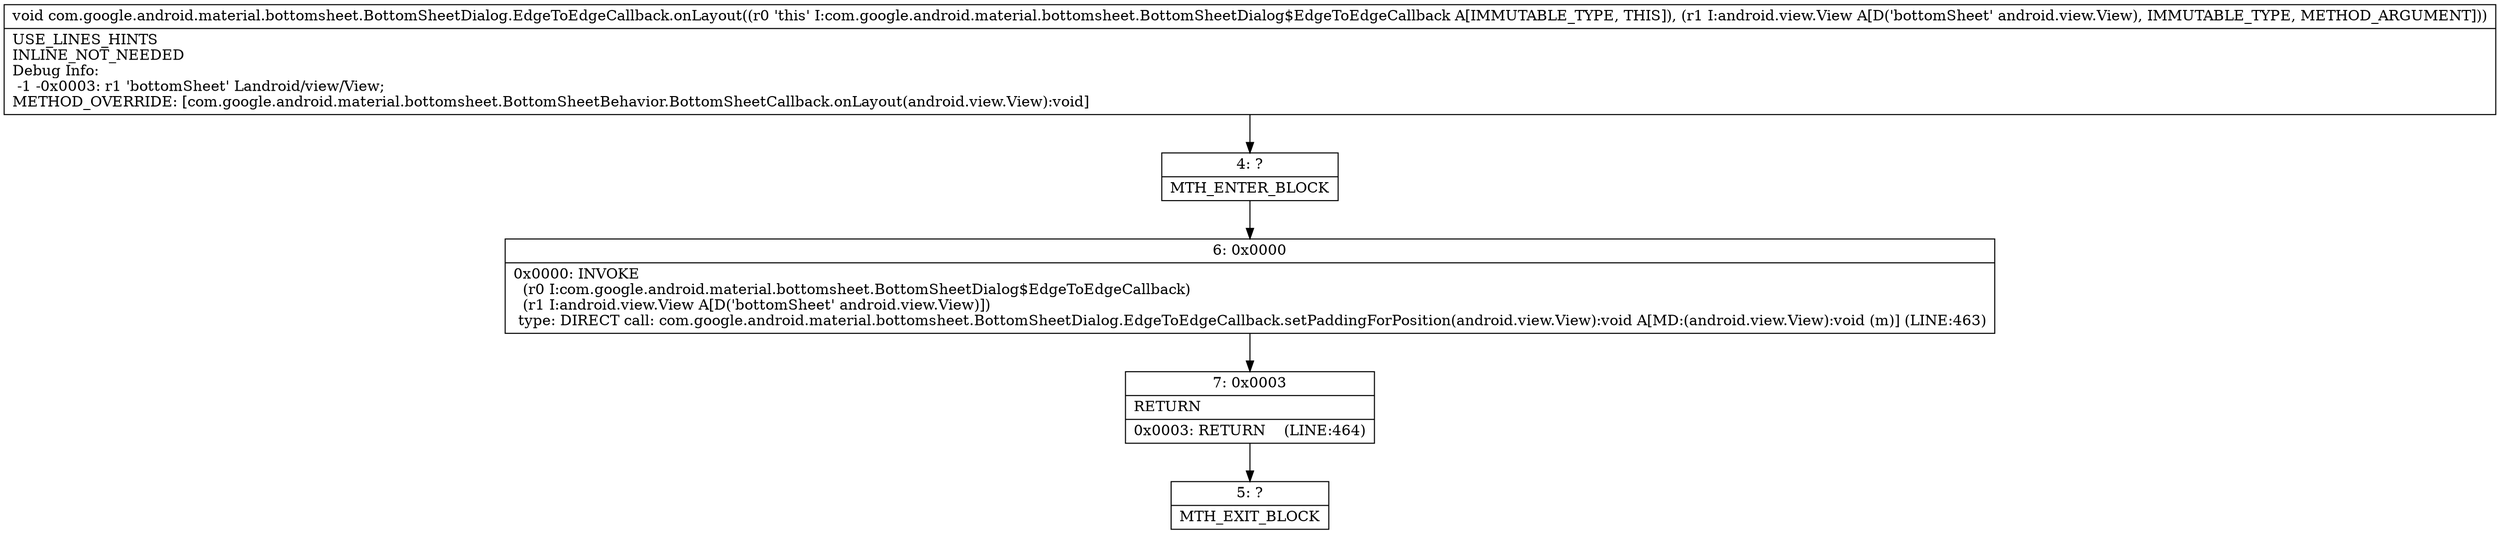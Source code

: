 digraph "CFG forcom.google.android.material.bottomsheet.BottomSheetDialog.EdgeToEdgeCallback.onLayout(Landroid\/view\/View;)V" {
Node_4 [shape=record,label="{4\:\ ?|MTH_ENTER_BLOCK\l}"];
Node_6 [shape=record,label="{6\:\ 0x0000|0x0000: INVOKE  \l  (r0 I:com.google.android.material.bottomsheet.BottomSheetDialog$EdgeToEdgeCallback)\l  (r1 I:android.view.View A[D('bottomSheet' android.view.View)])\l type: DIRECT call: com.google.android.material.bottomsheet.BottomSheetDialog.EdgeToEdgeCallback.setPaddingForPosition(android.view.View):void A[MD:(android.view.View):void (m)] (LINE:463)\l}"];
Node_7 [shape=record,label="{7\:\ 0x0003|RETURN\l|0x0003: RETURN    (LINE:464)\l}"];
Node_5 [shape=record,label="{5\:\ ?|MTH_EXIT_BLOCK\l}"];
MethodNode[shape=record,label="{void com.google.android.material.bottomsheet.BottomSheetDialog.EdgeToEdgeCallback.onLayout((r0 'this' I:com.google.android.material.bottomsheet.BottomSheetDialog$EdgeToEdgeCallback A[IMMUTABLE_TYPE, THIS]), (r1 I:android.view.View A[D('bottomSheet' android.view.View), IMMUTABLE_TYPE, METHOD_ARGUMENT]))  | USE_LINES_HINTS\lINLINE_NOT_NEEDED\lDebug Info:\l  \-1 \-0x0003: r1 'bottomSheet' Landroid\/view\/View;\lMETHOD_OVERRIDE: [com.google.android.material.bottomsheet.BottomSheetBehavior.BottomSheetCallback.onLayout(android.view.View):void]\l}"];
MethodNode -> Node_4;Node_4 -> Node_6;
Node_6 -> Node_7;
Node_7 -> Node_5;
}

